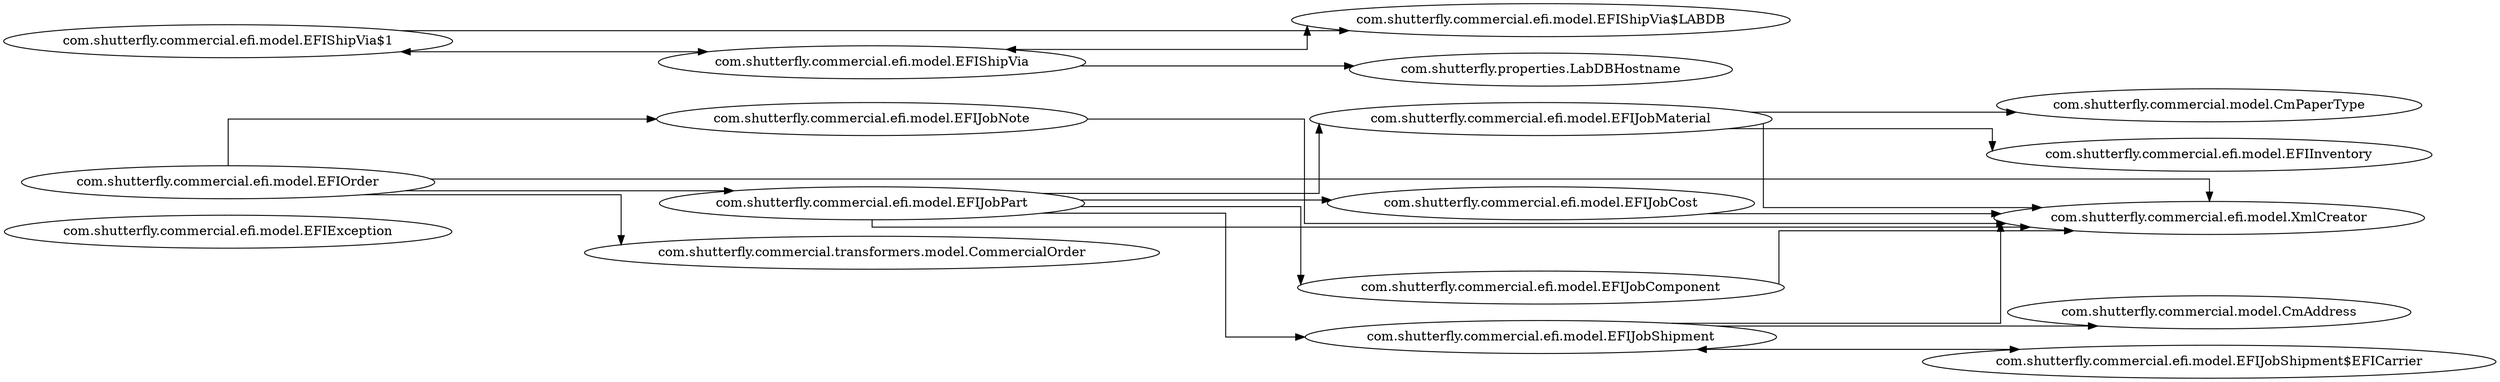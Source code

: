 digraph dependencyGraph {
 concentrate=true;
 rankdir="LR"; 
ranksep="2.0";
"com.shutterfly.commercial.efi.model.EFIException"; 
"com.shutterfly.commercial.efi.model.EFIInventory"; 
"com.shutterfly.commercial.efi.model.EFIJobComponent"; 
"com.shutterfly.commercial.efi.model.EFIJobComponent"->"com.shutterfly.commercial.efi.model.XmlCreator";
"com.shutterfly.commercial.efi.model.EFIJobCost"; 
"com.shutterfly.commercial.efi.model.EFIJobCost"->"com.shutterfly.commercial.efi.model.XmlCreator";
"com.shutterfly.commercial.efi.model.EFIJobMaterial"; 
"com.shutterfly.commercial.efi.model.EFIJobMaterial"->"com.shutterfly.commercial.efi.model.XmlCreator";
"com.shutterfly.commercial.efi.model.EFIJobMaterial"->"com.shutterfly.commercial.efi.model.EFIInventory";
"com.shutterfly.commercial.efi.model.EFIJobMaterial"->"com.shutterfly.commercial.model.CmPaperType";
"com.shutterfly.commercial.efi.model.EFIJobNote"; 
"com.shutterfly.commercial.efi.model.EFIJobNote"->"com.shutterfly.commercial.efi.model.XmlCreator";
"com.shutterfly.commercial.efi.model.EFIJobPart"; 
"com.shutterfly.commercial.efi.model.EFIJobPart"->"com.shutterfly.commercial.efi.model.XmlCreator";
"com.shutterfly.commercial.efi.model.EFIJobPart"->"com.shutterfly.commercial.efi.model.EFIJobShipment";
"com.shutterfly.commercial.efi.model.EFIJobPart"->"com.shutterfly.commercial.efi.model.EFIJobCost";
"com.shutterfly.commercial.efi.model.EFIJobPart"->"com.shutterfly.commercial.efi.model.EFIJobMaterial";
"com.shutterfly.commercial.efi.model.EFIJobPart"->"com.shutterfly.commercial.efi.model.EFIJobComponent";
"com.shutterfly.commercial.efi.model.EFIJobShipment$EFICarrier"; 
"com.shutterfly.commercial.efi.model.EFIJobShipment$EFICarrier"->"com.shutterfly.commercial.efi.model.EFIJobShipment";
"com.shutterfly.commercial.efi.model.EFIJobShipment"; 
"com.shutterfly.commercial.efi.model.EFIJobShipment"->"com.shutterfly.commercial.efi.model.XmlCreator";
"com.shutterfly.commercial.efi.model.EFIJobShipment"->"com.shutterfly.commercial.model.CmAddress";
"com.shutterfly.commercial.efi.model.EFIJobShipment"->"com.shutterfly.commercial.efi.model.EFIJobShipment$EFICarrier";
"com.shutterfly.commercial.efi.model.EFIOrder"; 
"com.shutterfly.commercial.efi.model.EFIOrder"->"com.shutterfly.commercial.efi.model.XmlCreator";
"com.shutterfly.commercial.efi.model.EFIOrder"->"com.shutterfly.commercial.efi.model.EFIJobPart";
"com.shutterfly.commercial.efi.model.EFIOrder"->"com.shutterfly.commercial.efi.model.EFIJobNote";
"com.shutterfly.commercial.efi.model.EFIOrder"->"com.shutterfly.commercial.transformers.model.CommercialOrder";
"com.shutterfly.commercial.efi.model.EFIShipVia$1"; 
"com.shutterfly.commercial.efi.model.EFIShipVia$1"->"com.shutterfly.commercial.efi.model.EFIShipVia";
"com.shutterfly.commercial.efi.model.EFIShipVia$1"->"com.shutterfly.commercial.efi.model.EFIShipVia$LABDB";
"com.shutterfly.commercial.efi.model.EFIShipVia$LABDB"; 
"com.shutterfly.commercial.efi.model.EFIShipVia$LABDB"->"com.shutterfly.commercial.efi.model.EFIShipVia";
"com.shutterfly.commercial.efi.model.EFIShipVia"; 
"com.shutterfly.commercial.efi.model.EFIShipVia"->"com.shutterfly.commercial.efi.model.EFIShipVia$1";
"com.shutterfly.commercial.efi.model.EFIShipVia"->"com.shutterfly.commercial.efi.model.EFIShipVia$LABDB";
"com.shutterfly.commercial.efi.model.EFIShipVia"->"com.shutterfly.properties.LabDBHostname";
"com.shutterfly.commercial.efi.model.XmlCreator"; 
splines="ortho";
}